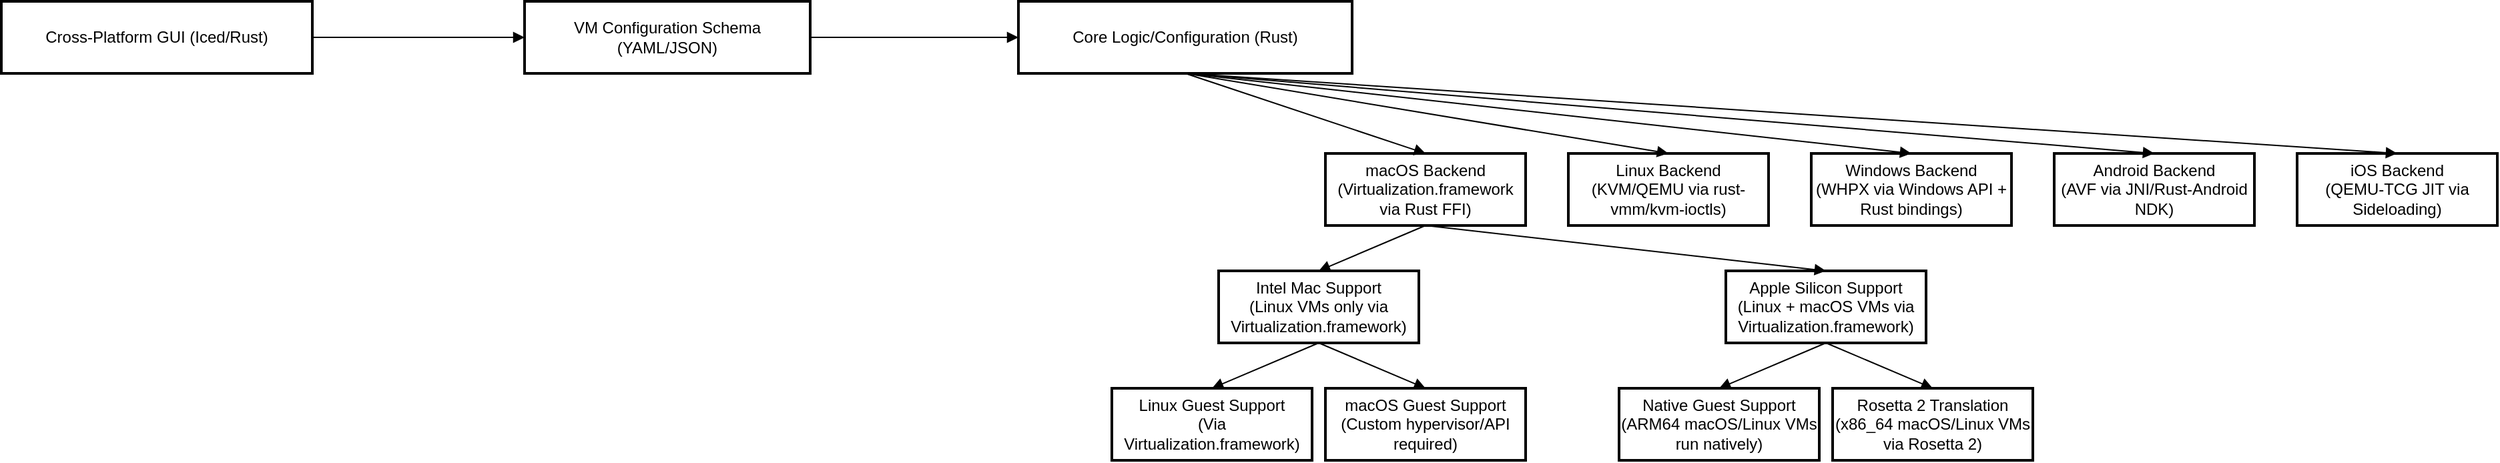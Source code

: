 <mxfile version="26.0.15">
  <diagram name="Page-1" id="ni2ShNpEL0fGlDgy5Trs">
    <mxGraphModel>
      <root>
        <mxCell id="0" />
        <mxCell id="1" parent="0" />
        <mxCell id="2" value="Core Logic/Configuration (Rust)" style="whiteSpace=wrap;strokeWidth=2;" vertex="1" parent="1">
          <mxGeometry x="770" y="18" width="250" height="54" as="geometry" />
        </mxCell>
        <mxCell id="3" value="macOS Backend&#10;(Virtualization.framework via Rust FFI)" style="whiteSpace=wrap;strokeWidth=2;" vertex="1" parent="1">
          <mxGeometry x="1000" y="132" width="150" height="54" as="geometry" />
        </mxCell>
        <mxCell id="4" value="Linux Backend&#10;(KVM/QEMU via rust-vmm/kvm-ioctls)" style="whiteSpace=wrap;strokeWidth=2;" vertex="1" parent="1">
          <mxGeometry x="1182" y="132" width="150" height="54" as="geometry" />
        </mxCell>
        <mxCell id="5" value="Windows Backend&#10;(WHPX via Windows API + Rust bindings)" style="whiteSpace=wrap;strokeWidth=2;" vertex="1" parent="1">
          <mxGeometry x="1364" y="132" width="150" height="54" as="geometry" />
        </mxCell>
        <mxCell id="6" value="Android Backend&#10;(AVF via JNI/Rust-Android NDK)" style="whiteSpace=wrap;strokeWidth=2;" vertex="1" parent="1">
          <mxGeometry x="1546" y="132" width="150" height="54" as="geometry" />
        </mxCell>
        <mxCell id="7" value="Cross-Platform GUI (Iced/Rust)" style="whiteSpace=wrap;strokeWidth=2;" vertex="1" parent="1">
          <mxGeometry x="8" y="18" width="233" height="54" as="geometry" />
        </mxCell>
        <mxCell id="8" value="iOS Backend&#10;(QEMU-TCG JIT via Sideloading)" style="whiteSpace=wrap;strokeWidth=2;" vertex="1" parent="1">
          <mxGeometry x="1728" y="132" width="150" height="54" as="geometry" />
        </mxCell>
        <mxCell id="9" value="VM Configuration Schema&#10;(YAML/JSON)" style="whiteSpace=wrap;strokeWidth=2;" vertex="1" parent="1">
          <mxGeometry x="400" y="18" width="214" height="54" as="geometry" />
        </mxCell>
        <mxCell id="12" value="" style="curved=1;startArrow=none;endArrow=block;exitX=1;exitY=0.5;entryX=0;entryY=0.5;" edge="1" parent="1" source="7" target="9">
          <mxGeometry relative="1" as="geometry">
            <Array as="points" />
          </mxGeometry>
        </mxCell>
        <mxCell id="13" value="" style="curved=1;startArrow=none;endArrow=block;exitX=1;exitY=0.5;entryX=0;entryY=0.5;" edge="1" parent="1" source="9" target="2">
          <mxGeometry relative="1" as="geometry">
            <Array as="points" />
          </mxGeometry>
        </mxCell>
        <mxCell id="14" value="" style="curved=1;startArrow=none;endArrow=block;exitX=0.5;exitY=1;entryX=0.5;entryY=0;" edge="1" parent="1" source="2" target="3">
          <mxGeometry relative="1" as="geometry">
            <Array as="points" />
          </mxGeometry>
        </mxCell>
        <mxCell id="15" value="" style="curved=1;startArrow=none;endArrow=block;exitX=0.5;exitY=1;entryX=0.5;entryY=0;" edge="1" parent="1" source="2" target="4">
          <mxGeometry relative="1" as="geometry">
            <Array as="points" />
          </mxGeometry>
        </mxCell>
        <mxCell id="16" value="" style="curved=1;startArrow=none;endArrow=block;exitX=0.5;exitY=1;entryX=0.5;entryY=0;" edge="1" parent="1" source="2" target="5">
          <mxGeometry relative="1" as="geometry">
            <Array as="points" />
          </mxGeometry>
        </mxCell>
        <mxCell id="17" value="" style="curved=1;startArrow=none;endArrow=block;exitX=0.5;exitY=1;entryX=0.5;entryY=0;" edge="1" parent="1" source="2" target="6">
          <mxGeometry relative="1" as="geometry">
            <Array as="points" />
          </mxGeometry>
        </mxCell>
        <mxCell id="18" value="" style="curved=1;startArrow=none;endArrow=block;exitX=0.5;exitY=1;entryX=0.5;entryY=0;" edge="1" parent="1" source="2" target="8">
          <mxGeometry relative="1" as="geometry">
            <Array as="points" />
          </mxGeometry>
        </mxCell>
        <mxCell id="19" value="Intel Mac Support&#10;(Linux VMs only via Virtualization.framework)" style="whiteSpace=wrap;strokeWidth=2;" vertex="1" parent="1">
          <mxGeometry x="920" y="220" width="150" height="54" as="geometry" />
        </mxCell>
        <mxCell id="20" value="Apple Silicon Support&#10;(Linux + macOS VMs via Virtualization.framework)" style="whiteSpace=wrap;strokeWidth=2;" vertex="1" parent="1">
          <mxGeometry x="1300" y="220" width="150" height="54" as="geometry" />
        </mxCell>
        <mxCell id="21" value="" style="curved=1;startArrow=none;endArrow=block;exitX=0.5;exitY=1;entryX=0.5;entryY=0;" edge="1" parent="1" source="3" target="19">
          <mxGeometry relative="1" as="geometry">
            <Array as="points" />
          </mxGeometry>
        </mxCell>
        <mxCell id="22" value="" style="curved=1;startArrow=none;endArrow=block;exitX=0.5;exitY=1;entryX=0.5;entryY=0;" edge="1" parent="1" source="3" target="20">
          <mxGeometry relative="1" as="geometry">
            <Array as="points" />
          </mxGeometry>
        </mxCell>
        <mxCell id="23" value="Native Guest Support&#10;(ARM64 macOS/Linux VMs run natively)" style="whiteSpace=wrap;strokeWidth=2;" vertex="1" parent="1">
          <mxGeometry x="1220" y="308" width="150" height="54" as="geometry" />
        </mxCell>
        <mxCell id="24" value="Rosetta 2 Translation&#10;(x86_64 macOS/Linux VMs via Rosetta 2)" style="whiteSpace=wrap;strokeWidth=2;" vertex="1" parent="1">
          <mxGeometry x="1380" y="308" width="150" height="54" as="geometry" />
        </mxCell>
        <mxCell id="25" value="" style="curved=1;startArrow=none;endArrow=block;exitX=0.5;exitY=1;entryX=0.5;entryY=0;" edge="1" parent="1" source="20" target="23">
          <mxGeometry relative="1" as="geometry">
            <Array as="points" />
          </mxGeometry>
        </mxCell>
        <mxCell id="26" value="" style="curved=1;startArrow=none;endArrow=block;exitX=0.5;exitY=1;entryX=0.5;entryY=0;" edge="1" parent="1" source="20" target="24">
          <mxGeometry relative="1" as="geometry">
            <Array as="points" />
          </mxGeometry>
        </mxCell>
        <mxCell id="27" value="Linux Guest Support&#10;(Via Virtualization.framework)" style="whiteSpace=wrap;strokeWidth=2;" vertex="1" parent="1">
          <mxGeometry x="840" y="308" width="150" height="54" as="geometry" />
        </mxCell>
        <mxCell id="28" value="macOS Guest Support&#10;(Custom hypervisor/API required)" style="whiteSpace=wrap;strokeWidth=2;" vertex="1" parent="1">
          <mxGeometry x="1000" y="308" width="150" height="54" as="geometry" />
        </mxCell>
        <mxCell id="29" value="" style="curved=1;startArrow=none;endArrow=block;exitX=0.5;exitY=1;entryX=0.5;entryY=0;" edge="1" parent="1" source="19" target="27">
          <mxGeometry relative="1" as="geometry">
            <Array as="points" />
          </mxGeometry>
        </mxCell>
        <mxCell id="30" value="" style="curved=1;startArrow=none;endArrow=block;exitX=0.5;exitY=1;entryX=0.5;entryY=0;" edge="1" parent="1" source="19" target="28">
          <mxGeometry relative="1" as="geometry">
            <Array as="points" />
          </mxGeometry>
        </mxCell>
      </root>
    </mxGraphModel>
  </diagram>
</mxfile>